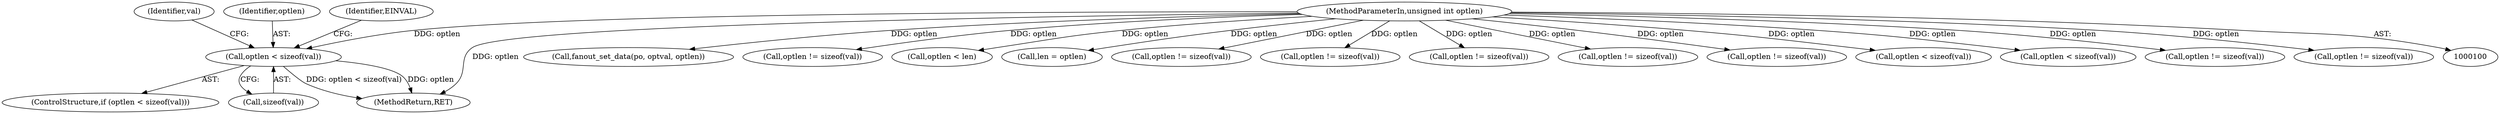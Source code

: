 digraph "0_linux_84ac7260236a49c79eede91617700174c2c19b0c_0@API" {
"1000420" [label="(Call,optlen < sizeof(val))"];
"1000105" [label="(MethodParameterIn,unsigned int optlen)"];
"1000599" [label="(Call,fanout_set_data(po, optval, optlen))"];
"1000279" [label="(Call,optlen != sizeof(val))"];
"1000220" [label="(Call,optlen < len)"];
"1000420" [label="(Call,optlen < sizeof(val))"];
"1000134" [label="(Call,len = optlen)"];
"1000534" [label="(Call,optlen != sizeof(val))"];
"1000105" [label="(MethodParameterIn,unsigned int optlen)"];
"1000250" [label="(Call,optlen != sizeof(val))"];
"1000419" [label="(ControlStructure,if (optlen < sizeof(val)))"];
"1000375" [label="(Call,optlen != sizeof(val))"];
"1000332" [label="(Call,optlen != sizeof(val))"];
"1000607" [label="(Call,optlen != sizeof(val))"];
"1000450" [label="(Call,optlen < sizeof(val))"];
"1000430" [label="(Identifier,val)"];
"1000504" [label="(Call,optlen < sizeof(val))"];
"1000421" [label="(Identifier,optlen)"];
"1000422" [label="(Call,sizeof(val))"];
"1000683" [label="(MethodReturn,RET)"];
"1000426" [label="(Identifier,EINVAL)"];
"1000562" [label="(Call,optlen != sizeof(val))"];
"1000652" [label="(Call,optlen != sizeof(val))"];
"1000420" -> "1000419"  [label="AST: "];
"1000420" -> "1000422"  [label="CFG: "];
"1000421" -> "1000420"  [label="AST: "];
"1000422" -> "1000420"  [label="AST: "];
"1000426" -> "1000420"  [label="CFG: "];
"1000430" -> "1000420"  [label="CFG: "];
"1000420" -> "1000683"  [label="DDG: optlen < sizeof(val)"];
"1000420" -> "1000683"  [label="DDG: optlen"];
"1000105" -> "1000420"  [label="DDG: optlen"];
"1000105" -> "1000100"  [label="AST: "];
"1000105" -> "1000683"  [label="DDG: optlen"];
"1000105" -> "1000134"  [label="DDG: optlen"];
"1000105" -> "1000220"  [label="DDG: optlen"];
"1000105" -> "1000250"  [label="DDG: optlen"];
"1000105" -> "1000279"  [label="DDG: optlen"];
"1000105" -> "1000332"  [label="DDG: optlen"];
"1000105" -> "1000375"  [label="DDG: optlen"];
"1000105" -> "1000450"  [label="DDG: optlen"];
"1000105" -> "1000504"  [label="DDG: optlen"];
"1000105" -> "1000534"  [label="DDG: optlen"];
"1000105" -> "1000562"  [label="DDG: optlen"];
"1000105" -> "1000599"  [label="DDG: optlen"];
"1000105" -> "1000607"  [label="DDG: optlen"];
"1000105" -> "1000652"  [label="DDG: optlen"];
}
